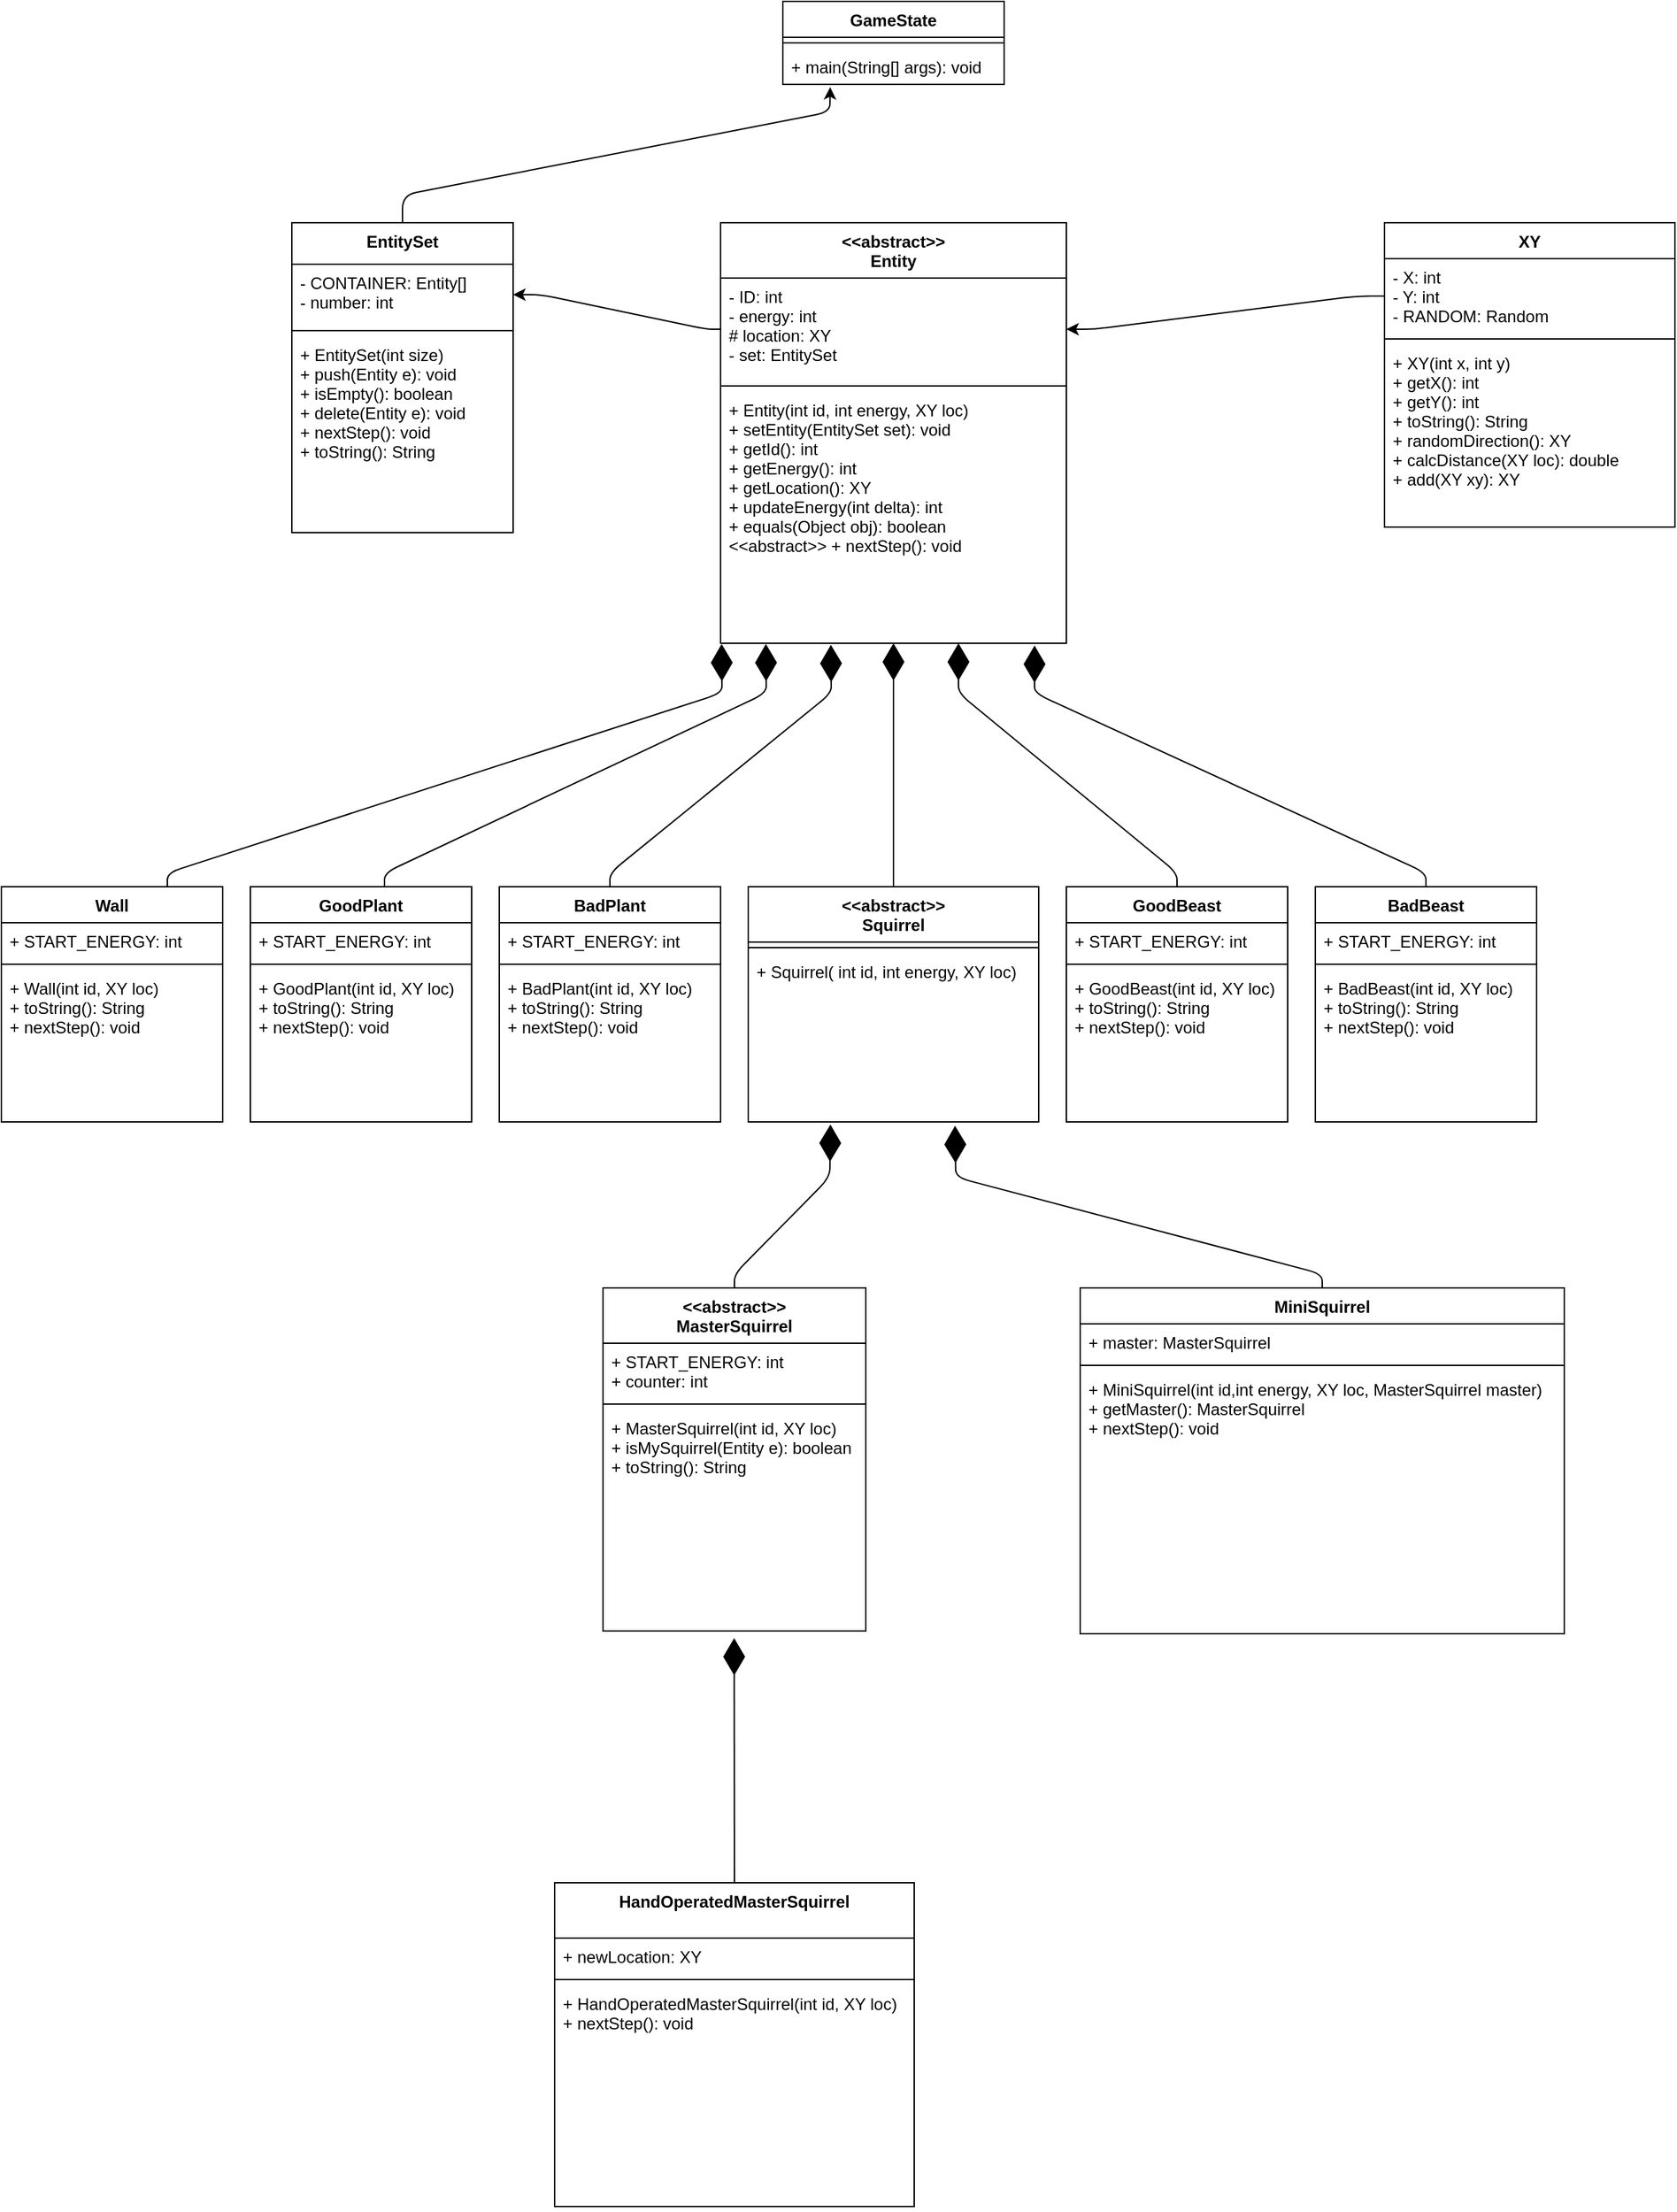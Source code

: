 <mxfile version="14.5.1" type="device"><diagram id="E_NsfNznWrEeKeaUo8Xn" name="Page-1"><mxGraphModel dx="1718" dy="985" grid="1" gridSize="10" guides="1" tooltips="1" connect="1" arrows="1" fold="1" page="1" pageScale="1" pageWidth="850" pageHeight="1100" math="0" shadow="0"><root><mxCell id="0"/><mxCell id="1" parent="0"/><mxCell id="K5Zb8vyK-8JHtObhtEXv-1" value="Wall" style="swimlane;fontStyle=1;align=center;verticalAlign=top;childLayout=stackLayout;horizontal=1;startSize=26;horizontalStack=0;resizeParent=1;resizeParentMax=0;resizeLast=0;collapsible=1;marginBottom=0;" parent="1" vertex="1"><mxGeometry x="90" y="700" width="160" height="170" as="geometry"/></mxCell><mxCell id="K5Zb8vyK-8JHtObhtEXv-2" value="+ START_ENERGY: int" style="text;strokeColor=none;fillColor=none;align=left;verticalAlign=top;spacingLeft=4;spacingRight=4;overflow=hidden;rotatable=0;points=[[0,0.5],[1,0.5]];portConstraint=eastwest;" parent="K5Zb8vyK-8JHtObhtEXv-1" vertex="1"><mxGeometry y="26" width="160" height="26" as="geometry"/></mxCell><mxCell id="K5Zb8vyK-8JHtObhtEXv-3" value="" style="line;strokeWidth=1;fillColor=none;align=left;verticalAlign=middle;spacingTop=-1;spacingLeft=3;spacingRight=3;rotatable=0;labelPosition=right;points=[];portConstraint=eastwest;" parent="K5Zb8vyK-8JHtObhtEXv-1" vertex="1"><mxGeometry y="52" width="160" height="8" as="geometry"/></mxCell><mxCell id="K5Zb8vyK-8JHtObhtEXv-4" value="+ Wall(int id, XY loc)&#10;+ toString(): String&#10;+ nextStep(): void" style="text;strokeColor=none;fillColor=none;align=left;verticalAlign=top;spacingLeft=4;spacingRight=4;overflow=hidden;rotatable=0;points=[[0,0.5],[1,0.5]];portConstraint=eastwest;" parent="K5Zb8vyK-8JHtObhtEXv-1" vertex="1"><mxGeometry y="60" width="160" height="110" as="geometry"/></mxCell><mxCell id="K5Zb8vyK-8JHtObhtEXv-5" value="BadPlant" style="swimlane;fontStyle=1;align=center;verticalAlign=top;childLayout=stackLayout;horizontal=1;startSize=26;horizontalStack=0;resizeParent=1;resizeParentMax=0;resizeLast=0;collapsible=1;marginBottom=0;" parent="1" vertex="1"><mxGeometry x="450" y="700" width="160" height="170" as="geometry"/></mxCell><mxCell id="K5Zb8vyK-8JHtObhtEXv-6" value="+ START_ENERGY: int" style="text;strokeColor=none;fillColor=none;align=left;verticalAlign=top;spacingLeft=4;spacingRight=4;overflow=hidden;rotatable=0;points=[[0,0.5],[1,0.5]];portConstraint=eastwest;" parent="K5Zb8vyK-8JHtObhtEXv-5" vertex="1"><mxGeometry y="26" width="160" height="26" as="geometry"/></mxCell><mxCell id="K5Zb8vyK-8JHtObhtEXv-7" value="" style="line;strokeWidth=1;fillColor=none;align=left;verticalAlign=middle;spacingTop=-1;spacingLeft=3;spacingRight=3;rotatable=0;labelPosition=right;points=[];portConstraint=eastwest;" parent="K5Zb8vyK-8JHtObhtEXv-5" vertex="1"><mxGeometry y="52" width="160" height="8" as="geometry"/></mxCell><mxCell id="K5Zb8vyK-8JHtObhtEXv-8" value="+ BadPlant(int id, XY loc)&#10;+ toString(): String&#10;+ nextStep(): void" style="text;strokeColor=none;fillColor=none;align=left;verticalAlign=top;spacingLeft=4;spacingRight=4;overflow=hidden;rotatable=0;points=[[0,0.5],[1,0.5]];portConstraint=eastwest;" parent="K5Zb8vyK-8JHtObhtEXv-5" vertex="1"><mxGeometry y="60" width="160" height="110" as="geometry"/></mxCell><mxCell id="K5Zb8vyK-8JHtObhtEXv-9" value="GoodPlant" style="swimlane;fontStyle=1;align=center;verticalAlign=top;childLayout=stackLayout;horizontal=1;startSize=26;horizontalStack=0;resizeParent=1;resizeParentMax=0;resizeLast=0;collapsible=1;marginBottom=0;" parent="1" vertex="1"><mxGeometry x="270" y="700" width="160" height="170" as="geometry"/></mxCell><mxCell id="K5Zb8vyK-8JHtObhtEXv-10" value="+ START_ENERGY: int" style="text;strokeColor=none;fillColor=none;align=left;verticalAlign=top;spacingLeft=4;spacingRight=4;overflow=hidden;rotatable=0;points=[[0,0.5],[1,0.5]];portConstraint=eastwest;" parent="K5Zb8vyK-8JHtObhtEXv-9" vertex="1"><mxGeometry y="26" width="160" height="26" as="geometry"/></mxCell><mxCell id="K5Zb8vyK-8JHtObhtEXv-11" value="" style="line;strokeWidth=1;fillColor=none;align=left;verticalAlign=middle;spacingTop=-1;spacingLeft=3;spacingRight=3;rotatable=0;labelPosition=right;points=[];portConstraint=eastwest;" parent="K5Zb8vyK-8JHtObhtEXv-9" vertex="1"><mxGeometry y="52" width="160" height="8" as="geometry"/></mxCell><mxCell id="K5Zb8vyK-8JHtObhtEXv-12" value="+ GoodPlant(int id, XY loc)&#10;+ toString(): String&#10;+ nextStep(): void" style="text;strokeColor=none;fillColor=none;align=left;verticalAlign=top;spacingLeft=4;spacingRight=4;overflow=hidden;rotatable=0;points=[[0,0.5],[1,0.5]];portConstraint=eastwest;" parent="K5Zb8vyK-8JHtObhtEXv-9" vertex="1"><mxGeometry y="60" width="160" height="110" as="geometry"/></mxCell><mxCell id="K5Zb8vyK-8JHtObhtEXv-13" value="BadBeast" style="swimlane;fontStyle=1;align=center;verticalAlign=top;childLayout=stackLayout;horizontal=1;startSize=26;horizontalStack=0;resizeParent=1;resizeParentMax=0;resizeLast=0;collapsible=1;marginBottom=0;" parent="1" vertex="1"><mxGeometry x="1040" y="700" width="160" height="170" as="geometry"/></mxCell><mxCell id="K5Zb8vyK-8JHtObhtEXv-14" value="+ START_ENERGY: int" style="text;strokeColor=none;fillColor=none;align=left;verticalAlign=top;spacingLeft=4;spacingRight=4;overflow=hidden;rotatable=0;points=[[0,0.5],[1,0.5]];portConstraint=eastwest;" parent="K5Zb8vyK-8JHtObhtEXv-13" vertex="1"><mxGeometry y="26" width="160" height="26" as="geometry"/></mxCell><mxCell id="K5Zb8vyK-8JHtObhtEXv-15" value="" style="line;strokeWidth=1;fillColor=none;align=left;verticalAlign=middle;spacingTop=-1;spacingLeft=3;spacingRight=3;rotatable=0;labelPosition=right;points=[];portConstraint=eastwest;" parent="K5Zb8vyK-8JHtObhtEXv-13" vertex="1"><mxGeometry y="52" width="160" height="8" as="geometry"/></mxCell><mxCell id="K5Zb8vyK-8JHtObhtEXv-16" value="+ BadBeast(int id, XY loc)&#10;+ toString(): String&#10;+ nextStep(): void" style="text;strokeColor=none;fillColor=none;align=left;verticalAlign=top;spacingLeft=4;spacingRight=4;overflow=hidden;rotatable=0;points=[[0,0.5],[1,0.5]];portConstraint=eastwest;" parent="K5Zb8vyK-8JHtObhtEXv-13" vertex="1"><mxGeometry y="60" width="160" height="110" as="geometry"/></mxCell><mxCell id="K5Zb8vyK-8JHtObhtEXv-17" value="GoodBeast" style="swimlane;fontStyle=1;align=center;verticalAlign=top;childLayout=stackLayout;horizontal=1;startSize=26;horizontalStack=0;resizeParent=1;resizeParentMax=0;resizeLast=0;collapsible=1;marginBottom=0;" parent="1" vertex="1"><mxGeometry x="860" y="700" width="160" height="170" as="geometry"/></mxCell><mxCell id="K5Zb8vyK-8JHtObhtEXv-18" value="+ START_ENERGY: int" style="text;strokeColor=none;fillColor=none;align=left;verticalAlign=top;spacingLeft=4;spacingRight=4;overflow=hidden;rotatable=0;points=[[0,0.5],[1,0.5]];portConstraint=eastwest;" parent="K5Zb8vyK-8JHtObhtEXv-17" vertex="1"><mxGeometry y="26" width="160" height="26" as="geometry"/></mxCell><mxCell id="K5Zb8vyK-8JHtObhtEXv-19" value="" style="line;strokeWidth=1;fillColor=none;align=left;verticalAlign=middle;spacingTop=-1;spacingLeft=3;spacingRight=3;rotatable=0;labelPosition=right;points=[];portConstraint=eastwest;" parent="K5Zb8vyK-8JHtObhtEXv-17" vertex="1"><mxGeometry y="52" width="160" height="8" as="geometry"/></mxCell><mxCell id="K5Zb8vyK-8JHtObhtEXv-20" value="+ GoodBeast(int id, XY loc)&#10;+ toString(): String&#10;+ nextStep(): void" style="text;strokeColor=none;fillColor=none;align=left;verticalAlign=top;spacingLeft=4;spacingRight=4;overflow=hidden;rotatable=0;points=[[0,0.5],[1,0.5]];portConstraint=eastwest;" parent="K5Zb8vyK-8JHtObhtEXv-17" vertex="1"><mxGeometry y="60" width="160" height="110" as="geometry"/></mxCell><mxCell id="K5Zb8vyK-8JHtObhtEXv-21" value="MiniSquirrel" style="swimlane;fontStyle=1;align=center;verticalAlign=top;childLayout=stackLayout;horizontal=1;startSize=26;horizontalStack=0;resizeParent=1;resizeParentMax=0;resizeLast=0;collapsible=1;marginBottom=0;" parent="1" vertex="1"><mxGeometry x="870" y="990" width="350" height="250" as="geometry"/></mxCell><mxCell id="K5Zb8vyK-8JHtObhtEXv-22" value="+ master: MasterSquirrel" style="text;strokeColor=none;fillColor=none;align=left;verticalAlign=top;spacingLeft=4;spacingRight=4;overflow=hidden;rotatable=0;points=[[0,0.5],[1,0.5]];portConstraint=eastwest;" parent="K5Zb8vyK-8JHtObhtEXv-21" vertex="1"><mxGeometry y="26" width="350" height="26" as="geometry"/></mxCell><mxCell id="K5Zb8vyK-8JHtObhtEXv-23" value="" style="line;strokeWidth=1;fillColor=none;align=left;verticalAlign=middle;spacingTop=-1;spacingLeft=3;spacingRight=3;rotatable=0;labelPosition=right;points=[];portConstraint=eastwest;" parent="K5Zb8vyK-8JHtObhtEXv-21" vertex="1"><mxGeometry y="52" width="350" height="8" as="geometry"/></mxCell><mxCell id="K5Zb8vyK-8JHtObhtEXv-24" value="+ MiniSquirrel(int id,int energy, XY loc, MasterSquirrel master)&#10;+ getMaster(): MasterSquirrel&#10;+ nextStep(): void" style="text;strokeColor=none;fillColor=none;align=left;verticalAlign=top;spacingLeft=4;spacingRight=4;overflow=hidden;rotatable=0;points=[[0,0.5],[1,0.5]];portConstraint=eastwest;" parent="K5Zb8vyK-8JHtObhtEXv-21" vertex="1"><mxGeometry y="60" width="350" height="190" as="geometry"/></mxCell><mxCell id="K5Zb8vyK-8JHtObhtEXv-29" value="&lt;&lt;abstract&gt;&gt;&#10;MasterSquirrel" style="swimlane;fontStyle=1;align=center;verticalAlign=top;childLayout=stackLayout;horizontal=1;startSize=40;horizontalStack=0;resizeParent=1;resizeParentMax=0;resizeLast=0;collapsible=1;marginBottom=0;" parent="1" vertex="1"><mxGeometry x="525" y="990" width="190" height="248" as="geometry"/></mxCell><mxCell id="K5Zb8vyK-8JHtObhtEXv-30" value="+ START_ENERGY: int&#10;+ counter: int" style="text;strokeColor=none;fillColor=none;align=left;verticalAlign=top;spacingLeft=4;spacingRight=4;overflow=hidden;rotatable=0;points=[[0,0.5],[1,0.5]];portConstraint=eastwest;" parent="K5Zb8vyK-8JHtObhtEXv-29" vertex="1"><mxGeometry y="40" width="190" height="40" as="geometry"/></mxCell><mxCell id="K5Zb8vyK-8JHtObhtEXv-31" value="" style="line;strokeWidth=1;fillColor=none;align=left;verticalAlign=middle;spacingTop=-1;spacingLeft=3;spacingRight=3;rotatable=0;labelPosition=right;points=[];portConstraint=eastwest;" parent="K5Zb8vyK-8JHtObhtEXv-29" vertex="1"><mxGeometry y="80" width="190" height="8" as="geometry"/></mxCell><mxCell id="K5Zb8vyK-8JHtObhtEXv-32" value="+ MasterSquirrel(int id, XY loc)&#10;+ isMySquirrel(Entity e): boolean&#10;+ toString(): String" style="text;strokeColor=none;fillColor=none;align=left;verticalAlign=top;spacingLeft=4;spacingRight=4;overflow=hidden;rotatable=0;points=[[0,0.5],[1,0.5]];portConstraint=eastwest;" parent="K5Zb8vyK-8JHtObhtEXv-29" vertex="1"><mxGeometry y="88" width="190" height="160" as="geometry"/></mxCell><mxCell id="K5Zb8vyK-8JHtObhtEXv-33" value="&lt;&lt;abstract&gt;&gt;&#10;Squirrel" style="swimlane;fontStyle=1;align=center;verticalAlign=top;childLayout=stackLayout;horizontal=1;startSize=40;horizontalStack=0;resizeParent=1;resizeParentMax=0;resizeLast=0;collapsible=1;marginBottom=0;" parent="1" vertex="1"><mxGeometry x="630" y="700" width="210" height="170" as="geometry"/></mxCell><mxCell id="K5Zb8vyK-8JHtObhtEXv-35" value="" style="line;strokeWidth=1;fillColor=none;align=left;verticalAlign=middle;spacingTop=-1;spacingLeft=3;spacingRight=3;rotatable=0;labelPosition=right;points=[];portConstraint=eastwest;" parent="K5Zb8vyK-8JHtObhtEXv-33" vertex="1"><mxGeometry y="40" width="210" height="8" as="geometry"/></mxCell><mxCell id="K5Zb8vyK-8JHtObhtEXv-36" value="+ Squirrel( int id, int energy, XY loc)" style="text;strokeColor=none;fillColor=none;align=left;verticalAlign=top;spacingLeft=4;spacingRight=4;overflow=hidden;rotatable=0;points=[[0,0.5],[1,0.5]];portConstraint=eastwest;" parent="K5Zb8vyK-8JHtObhtEXv-33" vertex="1"><mxGeometry y="48" width="210" height="122" as="geometry"/></mxCell><mxCell id="K5Zb8vyK-8JHtObhtEXv-37" value="XY" style="swimlane;fontStyle=1;align=center;verticalAlign=top;childLayout=stackLayout;horizontal=1;startSize=26;horizontalStack=0;resizeParent=1;resizeParentMax=0;resizeLast=0;collapsible=1;marginBottom=0;" parent="1" vertex="1"><mxGeometry x="1090" y="220" width="210" height="220" as="geometry"/></mxCell><mxCell id="K5Zb8vyK-8JHtObhtEXv-38" value="- X: int&#10;- Y: int&#10;- RANDOM: Random&#10;" style="text;strokeColor=none;fillColor=none;align=left;verticalAlign=top;spacingLeft=4;spacingRight=4;overflow=hidden;rotatable=0;points=[[0,0.5],[1,0.5]];portConstraint=eastwest;" parent="K5Zb8vyK-8JHtObhtEXv-37" vertex="1"><mxGeometry y="26" width="210" height="54" as="geometry"/></mxCell><mxCell id="K5Zb8vyK-8JHtObhtEXv-39" value="" style="line;strokeWidth=1;fillColor=none;align=left;verticalAlign=middle;spacingTop=-1;spacingLeft=3;spacingRight=3;rotatable=0;labelPosition=right;points=[];portConstraint=eastwest;" parent="K5Zb8vyK-8JHtObhtEXv-37" vertex="1"><mxGeometry y="80" width="210" height="8" as="geometry"/></mxCell><mxCell id="K5Zb8vyK-8JHtObhtEXv-40" value="+ XY(int x, int y)&#10;+ getX(): int&#10;+ getY(): int&#10;+ toString(): String&#10;+ randomDirection(): XY&#10;+ calcDistance(XY loc): double&#10;+ add(XY xy): XY" style="text;strokeColor=none;fillColor=none;align=left;verticalAlign=top;spacingLeft=4;spacingRight=4;overflow=hidden;rotatable=0;points=[[0,0.5],[1,0.5]];portConstraint=eastwest;" parent="K5Zb8vyK-8JHtObhtEXv-37" vertex="1"><mxGeometry y="88" width="210" height="132" as="geometry"/></mxCell><mxCell id="K5Zb8vyK-8JHtObhtEXv-41" value="EntitySet" style="swimlane;fontStyle=1;align=center;verticalAlign=top;childLayout=stackLayout;horizontal=1;startSize=30;horizontalStack=0;resizeParent=1;resizeParentMax=0;resizeLast=0;collapsible=1;marginBottom=0;" parent="1" vertex="1"><mxGeometry x="300" y="220" width="160" height="224" as="geometry"/></mxCell><mxCell id="K5Zb8vyK-8JHtObhtEXv-42" value="- CONTAINER: Entity[]&#10;- number: int" style="text;strokeColor=none;fillColor=none;align=left;verticalAlign=top;spacingLeft=4;spacingRight=4;overflow=hidden;rotatable=0;points=[[0,0.5],[1,0.5]];portConstraint=eastwest;" parent="K5Zb8vyK-8JHtObhtEXv-41" vertex="1"><mxGeometry y="30" width="160" height="44" as="geometry"/></mxCell><mxCell id="K5Zb8vyK-8JHtObhtEXv-43" value="" style="line;strokeWidth=1;fillColor=none;align=left;verticalAlign=middle;spacingTop=-1;spacingLeft=3;spacingRight=3;rotatable=0;labelPosition=right;points=[];portConstraint=eastwest;" parent="K5Zb8vyK-8JHtObhtEXv-41" vertex="1"><mxGeometry y="74" width="160" height="8" as="geometry"/></mxCell><mxCell id="K5Zb8vyK-8JHtObhtEXv-44" value="+ EntitySet(int size)&#10;+ push(Entity e): void&#10;+ isEmpty(): boolean&#10;+ delete(Entity e): void&#10;+ nextStep(): void&#10;+ toString(): String&#10;" style="text;strokeColor=none;fillColor=none;align=left;verticalAlign=top;spacingLeft=4;spacingRight=4;overflow=hidden;rotatable=0;points=[[0,0.5],[1,0.5]];portConstraint=eastwest;" parent="K5Zb8vyK-8JHtObhtEXv-41" vertex="1"><mxGeometry y="82" width="160" height="142" as="geometry"/></mxCell><mxCell id="K5Zb8vyK-8JHtObhtEXv-45" value="&lt;&lt;abstract&gt;&gt;&#10;Entity" style="swimlane;fontStyle=1;align=center;verticalAlign=top;childLayout=stackLayout;horizontal=1;startSize=40;horizontalStack=0;resizeParent=1;resizeParentMax=0;resizeLast=0;collapsible=1;marginBottom=0;" parent="1" vertex="1"><mxGeometry x="610" y="220" width="250" height="304" as="geometry"/></mxCell><mxCell id="K5Zb8vyK-8JHtObhtEXv-46" value="- ID: int&#10;- energy: int&#10;# location: XY&#10;- set: EntitySet&#10;" style="text;strokeColor=none;fillColor=none;align=left;verticalAlign=top;spacingLeft=4;spacingRight=4;overflow=hidden;rotatable=0;points=[[0,0.5],[1,0.5]];portConstraint=eastwest;" parent="K5Zb8vyK-8JHtObhtEXv-45" vertex="1"><mxGeometry y="40" width="250" height="74" as="geometry"/></mxCell><mxCell id="K5Zb8vyK-8JHtObhtEXv-47" value="" style="line;strokeWidth=1;fillColor=none;align=left;verticalAlign=middle;spacingTop=-1;spacingLeft=3;spacingRight=3;rotatable=0;labelPosition=right;points=[];portConstraint=eastwest;" parent="K5Zb8vyK-8JHtObhtEXv-45" vertex="1"><mxGeometry y="114" width="250" height="8" as="geometry"/></mxCell><mxCell id="K5Zb8vyK-8JHtObhtEXv-48" value="+ Entity(int id, int energy, XY loc)&#10;+ setEntity(EntitySet set): void&#10;+ getId(): int&#10;+ getEnergy(): int&#10;+ getLocation(): XY&#10;+ updateEnergy(int delta): int&#10;+ equals(Object obj): boolean&#10;&lt;&lt;abstract&gt;&gt; + nextStep(): void" style="text;strokeColor=none;fillColor=none;align=left;verticalAlign=top;spacingLeft=4;spacingRight=4;overflow=hidden;rotatable=0;points=[[0,0.5],[1,0.5]];portConstraint=eastwest;" parent="K5Zb8vyK-8JHtObhtEXv-45" vertex="1"><mxGeometry y="122" width="250" height="182" as="geometry"/></mxCell><mxCell id="K5Zb8vyK-8JHtObhtEXv-49" value="GameState" style="swimlane;fontStyle=1;align=center;verticalAlign=top;childLayout=stackLayout;horizontal=1;startSize=26;horizontalStack=0;resizeParent=1;resizeParentMax=0;resizeLast=0;collapsible=1;marginBottom=0;" parent="1" vertex="1"><mxGeometry x="655" y="60" width="160" height="60" as="geometry"/></mxCell><mxCell id="K5Zb8vyK-8JHtObhtEXv-51" value="" style="line;strokeWidth=1;fillColor=none;align=left;verticalAlign=middle;spacingTop=-1;spacingLeft=3;spacingRight=3;rotatable=0;labelPosition=right;points=[];portConstraint=eastwest;" parent="K5Zb8vyK-8JHtObhtEXv-49" vertex="1"><mxGeometry y="26" width="160" height="8" as="geometry"/></mxCell><mxCell id="K5Zb8vyK-8JHtObhtEXv-52" value="+ main(String[] args): void" style="text;strokeColor=none;fillColor=none;align=left;verticalAlign=top;spacingLeft=4;spacingRight=4;overflow=hidden;rotatable=0;points=[[0,0.5],[1,0.5]];portConstraint=eastwest;" parent="K5Zb8vyK-8JHtObhtEXv-49" vertex="1"><mxGeometry y="34" width="160" height="26" as="geometry"/></mxCell><mxCell id="K5Zb8vyK-8JHtObhtEXv-53" value="" style="endArrow=diamondThin;endFill=1;endSize=24;html=1;exitX=0.5;exitY=0;exitDx=0;exitDy=0;entryX=0.5;entryY=1;entryDx=0;entryDy=0;" parent="1" source="K5Zb8vyK-8JHtObhtEXv-33" target="K5Zb8vyK-8JHtObhtEXv-45" edge="1"><mxGeometry width="160" relative="1" as="geometry"><mxPoint x="510" y="370" as="sourcePoint"/><mxPoint x="730" y="340" as="targetPoint"/></mxGeometry></mxCell><mxCell id="K5Zb8vyK-8JHtObhtEXv-62" value="" style="endArrow=diamondThin;endFill=1;endSize=24;html=1;exitX=0.5;exitY=0;exitDx=0;exitDy=0;entryX=0.688;entryY=1;entryDx=0;entryDy=0;entryPerimeter=0;" parent="1" source="K5Zb8vyK-8JHtObhtEXv-17" target="K5Zb8vyK-8JHtObhtEXv-48" edge="1"><mxGeometry width="160" relative="1" as="geometry"><mxPoint x="890" y="680" as="sourcePoint"/><mxPoint x="880" y="490" as="targetPoint"/><Array as="points"><mxPoint x="940" y="690"/><mxPoint x="782" y="560"/></Array></mxGeometry></mxCell><mxCell id="K5Zb8vyK-8JHtObhtEXv-63" value="" style="endArrow=diamondThin;endFill=1;endSize=24;html=1;exitX=0.5;exitY=0;exitDx=0;exitDy=0;entryX=0.319;entryY=1.006;entryDx=0;entryDy=0;entryPerimeter=0;" parent="1" source="K5Zb8vyK-8JHtObhtEXv-5" target="K5Zb8vyK-8JHtObhtEXv-48" edge="1"><mxGeometry width="160" relative="1" as="geometry"><mxPoint x="720" y="720" as="sourcePoint"/><mxPoint x="699" y="630" as="targetPoint"/><Array as="points"><mxPoint x="530" y="690"/><mxPoint x="690" y="560"/></Array></mxGeometry></mxCell><mxCell id="K5Zb8vyK-8JHtObhtEXv-64" value="" style="endArrow=diamondThin;endFill=1;endSize=24;html=1;entryX=0.131;entryY=1.003;entryDx=0;entryDy=0;entryPerimeter=0;" parent="1" target="K5Zb8vyK-8JHtObhtEXv-48" edge="1"><mxGeometry width="160" relative="1" as="geometry"><mxPoint x="367" y="700" as="sourcePoint"/><mxPoint x="720" y="540" as="targetPoint"/><Array as="points"><mxPoint x="367" y="690"/><mxPoint x="643" y="560"/></Array></mxGeometry></mxCell><mxCell id="K5Zb8vyK-8JHtObhtEXv-65" value="" style="endArrow=diamondThin;endFill=1;endSize=24;html=1;exitX=0.75;exitY=0;exitDx=0;exitDy=0;entryX=0.003;entryY=1.003;entryDx=0;entryDy=0;entryPerimeter=0;" parent="1" source="K5Zb8vyK-8JHtObhtEXv-1" target="K5Zb8vyK-8JHtObhtEXv-48" edge="1"><mxGeometry width="160" relative="1" as="geometry"><mxPoint x="740" y="740" as="sourcePoint"/><mxPoint x="590" y="523" as="targetPoint"/><Array as="points"><mxPoint x="210" y="690"/><mxPoint x="611" y="560"/></Array></mxGeometry></mxCell><mxCell id="K5Zb8vyK-8JHtObhtEXv-66" value="" style="endArrow=diamondThin;endFill=1;endSize=24;html=1;exitX=0.5;exitY=0;exitDx=0;exitDy=0;entryX=0.908;entryY=1.009;entryDx=0;entryDy=0;entryPerimeter=0;" parent="1" source="K5Zb8vyK-8JHtObhtEXv-13" target="K5Zb8vyK-8JHtObhtEXv-48" edge="1"><mxGeometry width="160" relative="1" as="geometry"><mxPoint x="750" y="750" as="sourcePoint"/><mxPoint x="740" y="560" as="targetPoint"/><Array as="points"><mxPoint x="1120" y="690"/><mxPoint x="837" y="560"/></Array></mxGeometry></mxCell><mxCell id="K5Zb8vyK-8JHtObhtEXv-67" value="" style="endArrow=diamondThin;endFill=1;endSize=24;html=1;exitX=0.5;exitY=0;exitDx=0;exitDy=0;entryX=0.712;entryY=1.023;entryDx=0;entryDy=0;entryPerimeter=0;" parent="1" source="K5Zb8vyK-8JHtObhtEXv-21" target="K5Zb8vyK-8JHtObhtEXv-36" edge="1"><mxGeometry width="160" relative="1" as="geometry"><mxPoint x="995" y="1156" as="sourcePoint"/><mxPoint x="1005" y="980" as="targetPoint"/><Array as="points"><mxPoint x="1045" y="980"/><mxPoint x="780" y="910"/></Array></mxGeometry></mxCell><mxCell id="K5Zb8vyK-8JHtObhtEXv-68" value="" style="endArrow=diamondThin;endFill=1;endSize=24;html=1;exitX=0.5;exitY=0;exitDx=0;exitDy=0;entryX=0.283;entryY=1.015;entryDx=0;entryDy=0;entryPerimeter=0;" parent="1" source="K5Zb8vyK-8JHtObhtEXv-29" target="K5Zb8vyK-8JHtObhtEXv-36" edge="1"><mxGeometry width="160" relative="1" as="geometry"><mxPoint x="745" y="720" as="sourcePoint"/><mxPoint x="755" y="544" as="targetPoint"/><Array as="points"><mxPoint x="620" y="980"/><mxPoint x="689" y="910"/></Array></mxGeometry></mxCell><mxCell id="m4q9wbyOUUpAMMO23MfW-3" value="HandOperatedMasterSquirrel" style="swimlane;fontStyle=1;align=center;verticalAlign=top;childLayout=stackLayout;horizontal=1;startSize=40;horizontalStack=0;resizeParent=1;resizeParentMax=0;resizeLast=0;collapsible=1;marginBottom=0;" parent="1" vertex="1"><mxGeometry x="490" y="1420" width="260" height="234" as="geometry"/></mxCell><mxCell id="m4q9wbyOUUpAMMO23MfW-4" value="+ newLocation: XY" style="text;strokeColor=none;fillColor=none;align=left;verticalAlign=top;spacingLeft=4;spacingRight=4;overflow=hidden;rotatable=0;points=[[0,0.5],[1,0.5]];portConstraint=eastwest;" parent="m4q9wbyOUUpAMMO23MfW-3" vertex="1"><mxGeometry y="40" width="260" height="26" as="geometry"/></mxCell><mxCell id="m4q9wbyOUUpAMMO23MfW-5" value="" style="line;strokeWidth=1;fillColor=none;align=left;verticalAlign=middle;spacingTop=-1;spacingLeft=3;spacingRight=3;rotatable=0;labelPosition=right;points=[];portConstraint=eastwest;" parent="m4q9wbyOUUpAMMO23MfW-3" vertex="1"><mxGeometry y="66" width="260" height="8" as="geometry"/></mxCell><mxCell id="m4q9wbyOUUpAMMO23MfW-6" value="+ HandOperatedMasterSquirrel(int id, XY loc)&#10;+ nextStep(): void" style="text;strokeColor=none;fillColor=none;align=left;verticalAlign=top;spacingLeft=4;spacingRight=4;overflow=hidden;rotatable=0;points=[[0,0.5],[1,0.5]];portConstraint=eastwest;" parent="m4q9wbyOUUpAMMO23MfW-3" vertex="1"><mxGeometry y="74" width="260" height="160" as="geometry"/></mxCell><mxCell id="pq_IBDoruw2vsu0j0ht9-7" value="" style="endArrow=classic;html=1;exitX=0;exitY=0.5;exitDx=0;exitDy=0;entryX=1;entryY=0.5;entryDx=0;entryDy=0;" edge="1" parent="1" source="K5Zb8vyK-8JHtObhtEXv-46" target="K5Zb8vyK-8JHtObhtEXv-42"><mxGeometry width="50" height="50" relative="1" as="geometry"><mxPoint x="520" y="190" as="sourcePoint"/><mxPoint x="680" y="160" as="targetPoint"/><Array as="points"><mxPoint x="600" y="297"/><mxPoint x="480" y="272"/></Array></mxGeometry></mxCell><mxCell id="pq_IBDoruw2vsu0j0ht9-8" value="" style="endArrow=diamondThin;endFill=1;endSize=24;html=1;exitX=0.5;exitY=0;exitDx=0;exitDy=0;entryX=0.499;entryY=1.032;entryDx=0;entryDy=0;entryPerimeter=0;" edge="1" parent="1" source="m4q9wbyOUUpAMMO23MfW-3" target="K5Zb8vyK-8JHtObhtEXv-32"><mxGeometry width="160" relative="1" as="geometry"><mxPoint x="790" y="1466" as="sourcePoint"/><mxPoint x="790" y="1290" as="targetPoint"/></mxGeometry></mxCell><mxCell id="pq_IBDoruw2vsu0j0ht9-9" value="" style="endArrow=classic;html=1;exitX=0.5;exitY=0;exitDx=0;exitDy=0;entryX=0.214;entryY=1.075;entryDx=0;entryDy=0;entryPerimeter=0;" edge="1" parent="1" source="K5Zb8vyK-8JHtObhtEXv-41" target="K5Zb8vyK-8JHtObhtEXv-52"><mxGeometry width="50" height="50" relative="1" as="geometry"><mxPoint x="430" y="130" as="sourcePoint"/><mxPoint x="480" y="80" as="targetPoint"/><Array as="points"><mxPoint x="380" y="200"/><mxPoint x="689" y="140"/></Array></mxGeometry></mxCell><mxCell id="pq_IBDoruw2vsu0j0ht9-10" value="" style="endArrow=classic;html=1;exitX=0;exitY=0.5;exitDx=0;exitDy=0;entryX=1;entryY=0.5;entryDx=0;entryDy=0;" edge="1" parent="1" source="K5Zb8vyK-8JHtObhtEXv-38" target="K5Zb8vyK-8JHtObhtEXv-46"><mxGeometry width="50" height="50" relative="1" as="geometry"><mxPoint x="1010" y="217.06" as="sourcePoint"/><mxPoint x="1010.32" y="119.998" as="targetPoint"/><Array as="points"><mxPoint x="1070" y="273"/><mxPoint x="880" y="297"/></Array></mxGeometry></mxCell></root></mxGraphModel></diagram></mxfile>
